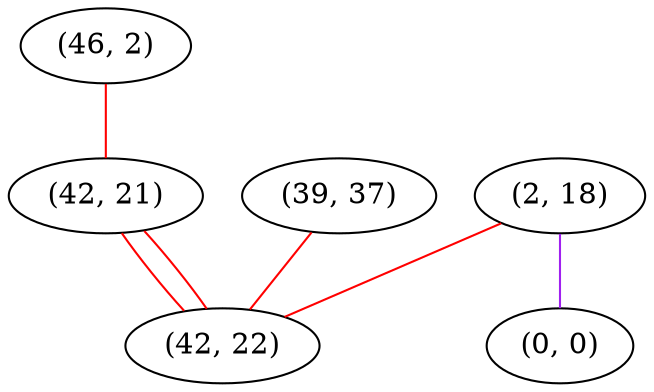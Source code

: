 graph "" {
"(46, 2)";
"(2, 18)";
"(0, 0)";
"(42, 21)";
"(39, 37)";
"(42, 22)";
"(46, 2)" -- "(42, 21)"  [color=red, key=0, weight=1];
"(2, 18)" -- "(42, 22)"  [color=red, key=0, weight=1];
"(2, 18)" -- "(0, 0)"  [color=purple, key=0, weight=4];
"(42, 21)" -- "(42, 22)"  [color=red, key=0, weight=1];
"(42, 21)" -- "(42, 22)"  [color=red, key=1, weight=1];
"(39, 37)" -- "(42, 22)"  [color=red, key=0, weight=1];
}
